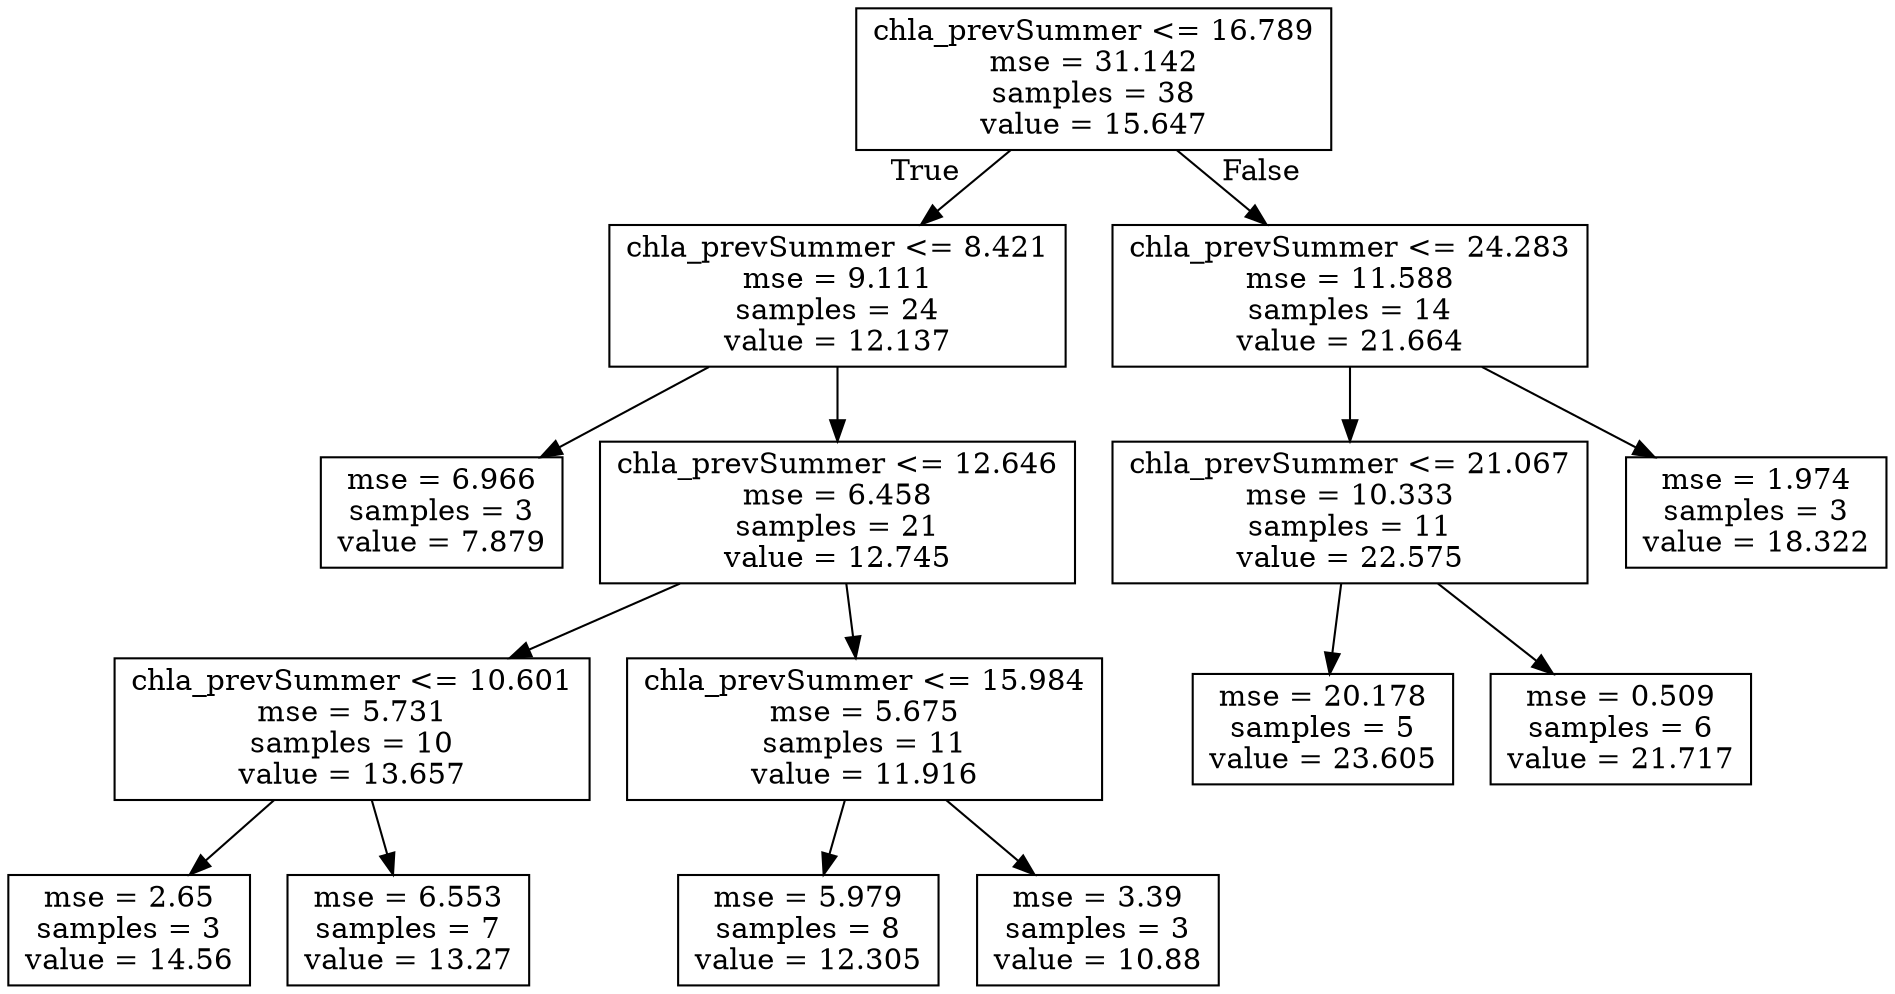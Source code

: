 digraph Tree {
node [shape=box] ;
0 [label="chla_prevSummer <= 16.789\nmse = 31.142\nsamples = 38\nvalue = 15.647"] ;
1 [label="chla_prevSummer <= 8.421\nmse = 9.111\nsamples = 24\nvalue = 12.137"] ;
0 -> 1 [labeldistance=2.5, labelangle=45, headlabel="True"] ;
3 [label="mse = 6.966\nsamples = 3\nvalue = 7.879"] ;
1 -> 3 ;
4 [label="chla_prevSummer <= 12.646\nmse = 6.458\nsamples = 21\nvalue = 12.745"] ;
1 -> 4 ;
7 [label="chla_prevSummer <= 10.601\nmse = 5.731\nsamples = 10\nvalue = 13.657"] ;
4 -> 7 ;
13 [label="mse = 2.65\nsamples = 3\nvalue = 14.56"] ;
7 -> 13 ;
14 [label="mse = 6.553\nsamples = 7\nvalue = 13.27"] ;
7 -> 14 ;
8 [label="chla_prevSummer <= 15.984\nmse = 5.675\nsamples = 11\nvalue = 11.916"] ;
4 -> 8 ;
11 [label="mse = 5.979\nsamples = 8\nvalue = 12.305"] ;
8 -> 11 ;
12 [label="mse = 3.39\nsamples = 3\nvalue = 10.88"] ;
8 -> 12 ;
2 [label="chla_prevSummer <= 24.283\nmse = 11.588\nsamples = 14\nvalue = 21.664"] ;
0 -> 2 [labeldistance=2.5, labelangle=-45, headlabel="False"] ;
5 [label="chla_prevSummer <= 21.067\nmse = 10.333\nsamples = 11\nvalue = 22.575"] ;
2 -> 5 ;
9 [label="mse = 20.178\nsamples = 5\nvalue = 23.605"] ;
5 -> 9 ;
10 [label="mse = 0.509\nsamples = 6\nvalue = 21.717"] ;
5 -> 10 ;
6 [label="mse = 1.974\nsamples = 3\nvalue = 18.322"] ;
2 -> 6 ;
}